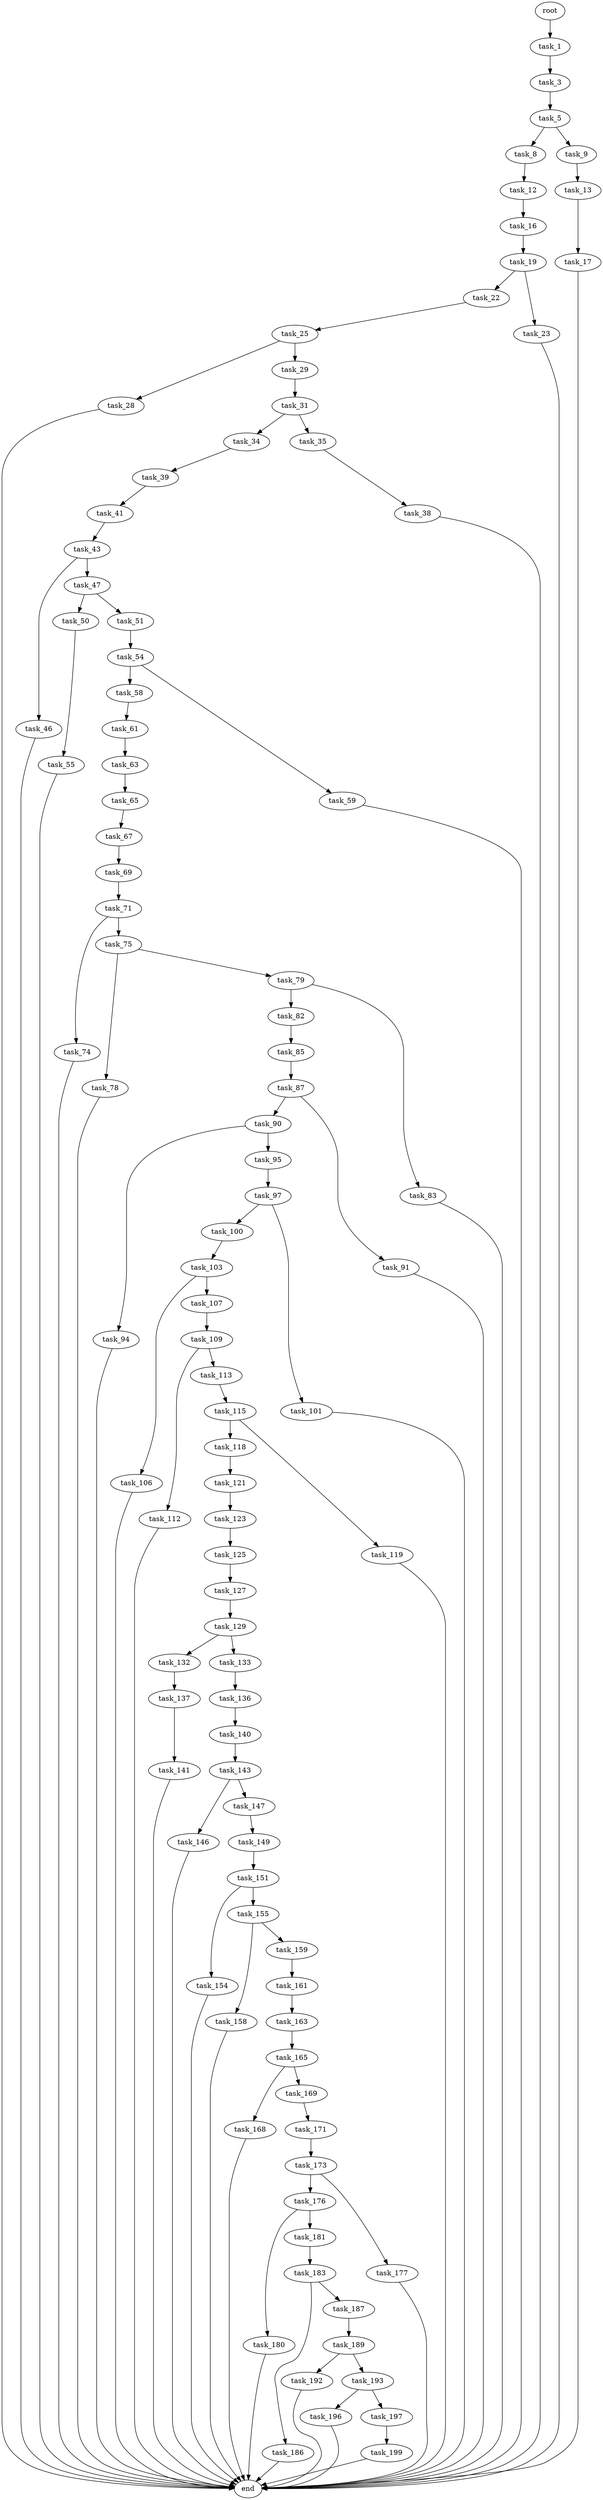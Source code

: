 digraph G {
  root [size="0.000000"];
  task_1 [size="2265076845.000000"];
  task_3 [size="394899590782.000000"];
  task_5 [size="549755813888.000000"];
  task_8 [size="57033390816.000000"];
  task_9 [size="1073741824000.000000"];
  task_12 [size="782757789696.000000"];
  task_13 [size="7680110660.000000"];
  task_16 [size="136442916540.000000"];
  task_17 [size="549755813888.000000"];
  task_19 [size="576382441406.000000"];
  end [size="0.000000"];
  task_22 [size="134217728000.000000"];
  task_23 [size="8589934592.000000"];
  task_25 [size="4770897170.000000"];
  task_28 [size="6738491968.000000"];
  task_29 [size="1073741824000.000000"];
  task_31 [size="1711322523.000000"];
  task_34 [size="2667410255.000000"];
  task_35 [size="329258569402.000000"];
  task_39 [size="23196358202.000000"];
  task_38 [size="5194856853.000000"];
  task_41 [size="7343467640.000000"];
  task_43 [size="10551162969.000000"];
  task_46 [size="134217728000.000000"];
  task_47 [size="2922163548.000000"];
  task_50 [size="68719476736.000000"];
  task_51 [size="99441862082.000000"];
  task_55 [size="658264406176.000000"];
  task_54 [size="134217728000.000000"];
  task_58 [size="28985830244.000000"];
  task_59 [size="68719476736.000000"];
  task_61 [size="782757789696.000000"];
  task_63 [size="231928233984.000000"];
  task_65 [size="10200386931.000000"];
  task_67 [size="379205760553.000000"];
  task_69 [size="34145209954.000000"];
  task_71 [size="8501084993.000000"];
  task_74 [size="2500031482.000000"];
  task_75 [size="368293445632.000000"];
  task_78 [size="47295070753.000000"];
  task_79 [size="502571225.000000"];
  task_82 [size="1803560379.000000"];
  task_83 [size="1357413764.000000"];
  task_85 [size="11977972536.000000"];
  task_87 [size="8589934592.000000"];
  task_90 [size="140824550604.000000"];
  task_91 [size="218308901303.000000"];
  task_94 [size="8589934592.000000"];
  task_95 [size="782757789696.000000"];
  task_97 [size="19656555608.000000"];
  task_100 [size="54944711169.000000"];
  task_101 [size="1258203440985.000000"];
  task_103 [size="514666143285.000000"];
  task_106 [size="68719476736.000000"];
  task_107 [size="134217728000.000000"];
  task_109 [size="4059718237.000000"];
  task_112 [size="189882303961.000000"];
  task_113 [size="668009165888.000000"];
  task_115 [size="499003590.000000"];
  task_118 [size="4596467110.000000"];
  task_119 [size="68719476736.000000"];
  task_121 [size="782757789696.000000"];
  task_123 [size="1552502244.000000"];
  task_125 [size="1128699732763.000000"];
  task_127 [size="782757789696.000000"];
  task_129 [size="782757789696.000000"];
  task_132 [size="134217728000.000000"];
  task_133 [size="965260330.000000"];
  task_137 [size="19761328010.000000"];
  task_136 [size="134217728000.000000"];
  task_140 [size="1140027533.000000"];
  task_141 [size="97367843711.000000"];
  task_143 [size="134217728000.000000"];
  task_146 [size="41667130400.000000"];
  task_147 [size="782757789696.000000"];
  task_149 [size="2030258652.000000"];
  task_151 [size="231928233984.000000"];
  task_154 [size="4390581542.000000"];
  task_155 [size="231928233984.000000"];
  task_158 [size="413144791898.000000"];
  task_159 [size="27332981258.000000"];
  task_161 [size="1960221023.000000"];
  task_163 [size="28991029248.000000"];
  task_165 [size="134217728000.000000"];
  task_168 [size="68709787800.000000"];
  task_169 [size="199128472192.000000"];
  task_171 [size="34781488624.000000"];
  task_173 [size="549755813888.000000"];
  task_176 [size="7916482077.000000"];
  task_177 [size="2777070351.000000"];
  task_180 [size="16701902605.000000"];
  task_181 [size="782757789696.000000"];
  task_183 [size="31216582086.000000"];
  task_186 [size="44367983415.000000"];
  task_187 [size="12141561374.000000"];
  task_189 [size="1073741824000.000000"];
  task_192 [size="22095192650.000000"];
  task_193 [size="568194389412.000000"];
  task_196 [size="231689411051.000000"];
  task_197 [size="17982047249.000000"];
  task_199 [size="9790884040.000000"];

  root -> task_1 [size="1.000000"];
  task_1 -> task_3 [size="209715200.000000"];
  task_3 -> task_5 [size="679477248.000000"];
  task_5 -> task_8 [size="536870912.000000"];
  task_5 -> task_9 [size="536870912.000000"];
  task_8 -> task_12 [size="134217728.000000"];
  task_9 -> task_13 [size="838860800.000000"];
  task_12 -> task_16 [size="679477248.000000"];
  task_13 -> task_17 [size="301989888.000000"];
  task_16 -> task_19 [size="411041792.000000"];
  task_17 -> end [size="1.000000"];
  task_19 -> task_22 [size="411041792.000000"];
  task_19 -> task_23 [size="411041792.000000"];
  task_22 -> task_25 [size="209715200.000000"];
  task_23 -> end [size="1.000000"];
  task_25 -> task_28 [size="209715200.000000"];
  task_25 -> task_29 [size="209715200.000000"];
  task_28 -> end [size="1.000000"];
  task_29 -> task_31 [size="838860800.000000"];
  task_31 -> task_34 [size="134217728.000000"];
  task_31 -> task_35 [size="134217728.000000"];
  task_34 -> task_39 [size="75497472.000000"];
  task_35 -> task_38 [size="301989888.000000"];
  task_39 -> task_41 [size="411041792.000000"];
  task_38 -> end [size="1.000000"];
  task_41 -> task_43 [size="301989888.000000"];
  task_43 -> task_46 [size="301989888.000000"];
  task_43 -> task_47 [size="301989888.000000"];
  task_46 -> end [size="1.000000"];
  task_47 -> task_50 [size="75497472.000000"];
  task_47 -> task_51 [size="75497472.000000"];
  task_50 -> task_55 [size="134217728.000000"];
  task_51 -> task_54 [size="75497472.000000"];
  task_55 -> end [size="1.000000"];
  task_54 -> task_58 [size="209715200.000000"];
  task_54 -> task_59 [size="209715200.000000"];
  task_58 -> task_61 [size="679477248.000000"];
  task_59 -> end [size="1.000000"];
  task_61 -> task_63 [size="679477248.000000"];
  task_63 -> task_65 [size="301989888.000000"];
  task_65 -> task_67 [size="209715200.000000"];
  task_67 -> task_69 [size="411041792.000000"];
  task_69 -> task_71 [size="75497472.000000"];
  task_71 -> task_74 [size="411041792.000000"];
  task_71 -> task_75 [size="411041792.000000"];
  task_74 -> end [size="1.000000"];
  task_75 -> task_78 [size="411041792.000000"];
  task_75 -> task_79 [size="411041792.000000"];
  task_78 -> end [size="1.000000"];
  task_79 -> task_82 [size="33554432.000000"];
  task_79 -> task_83 [size="33554432.000000"];
  task_82 -> task_85 [size="33554432.000000"];
  task_83 -> end [size="1.000000"];
  task_85 -> task_87 [size="411041792.000000"];
  task_87 -> task_90 [size="33554432.000000"];
  task_87 -> task_91 [size="33554432.000000"];
  task_90 -> task_94 [size="134217728.000000"];
  task_90 -> task_95 [size="134217728.000000"];
  task_91 -> end [size="1.000000"];
  task_94 -> end [size="1.000000"];
  task_95 -> task_97 [size="679477248.000000"];
  task_97 -> task_100 [size="536870912.000000"];
  task_97 -> task_101 [size="536870912.000000"];
  task_100 -> task_103 [size="75497472.000000"];
  task_101 -> end [size="1.000000"];
  task_103 -> task_106 [size="411041792.000000"];
  task_103 -> task_107 [size="411041792.000000"];
  task_106 -> end [size="1.000000"];
  task_107 -> task_109 [size="209715200.000000"];
  task_109 -> task_112 [size="411041792.000000"];
  task_109 -> task_113 [size="411041792.000000"];
  task_112 -> end [size="1.000000"];
  task_113 -> task_115 [size="411041792.000000"];
  task_115 -> task_118 [size="33554432.000000"];
  task_115 -> task_119 [size="33554432.000000"];
  task_118 -> task_121 [size="536870912.000000"];
  task_119 -> end [size="1.000000"];
  task_121 -> task_123 [size="679477248.000000"];
  task_123 -> task_125 [size="33554432.000000"];
  task_125 -> task_127 [size="679477248.000000"];
  task_127 -> task_129 [size="679477248.000000"];
  task_129 -> task_132 [size="679477248.000000"];
  task_129 -> task_133 [size="679477248.000000"];
  task_132 -> task_137 [size="209715200.000000"];
  task_133 -> task_136 [size="75497472.000000"];
  task_137 -> task_141 [size="679477248.000000"];
  task_136 -> task_140 [size="209715200.000000"];
  task_140 -> task_143 [size="134217728.000000"];
  task_141 -> end [size="1.000000"];
  task_143 -> task_146 [size="209715200.000000"];
  task_143 -> task_147 [size="209715200.000000"];
  task_146 -> end [size="1.000000"];
  task_147 -> task_149 [size="679477248.000000"];
  task_149 -> task_151 [size="209715200.000000"];
  task_151 -> task_154 [size="301989888.000000"];
  task_151 -> task_155 [size="301989888.000000"];
  task_154 -> end [size="1.000000"];
  task_155 -> task_158 [size="301989888.000000"];
  task_155 -> task_159 [size="301989888.000000"];
  task_158 -> end [size="1.000000"];
  task_159 -> task_161 [size="33554432.000000"];
  task_161 -> task_163 [size="33554432.000000"];
  task_163 -> task_165 [size="75497472.000000"];
  task_165 -> task_168 [size="209715200.000000"];
  task_165 -> task_169 [size="209715200.000000"];
  task_168 -> end [size="1.000000"];
  task_169 -> task_171 [size="536870912.000000"];
  task_171 -> task_173 [size="679477248.000000"];
  task_173 -> task_176 [size="536870912.000000"];
  task_173 -> task_177 [size="536870912.000000"];
  task_176 -> task_180 [size="301989888.000000"];
  task_176 -> task_181 [size="301989888.000000"];
  task_177 -> end [size="1.000000"];
  task_180 -> end [size="1.000000"];
  task_181 -> task_183 [size="679477248.000000"];
  task_183 -> task_186 [size="536870912.000000"];
  task_183 -> task_187 [size="536870912.000000"];
  task_186 -> end [size="1.000000"];
  task_187 -> task_189 [size="301989888.000000"];
  task_189 -> task_192 [size="838860800.000000"];
  task_189 -> task_193 [size="838860800.000000"];
  task_192 -> end [size="1.000000"];
  task_193 -> task_196 [size="536870912.000000"];
  task_193 -> task_197 [size="536870912.000000"];
  task_196 -> end [size="1.000000"];
  task_197 -> task_199 [size="301989888.000000"];
  task_199 -> end [size="1.000000"];
}
